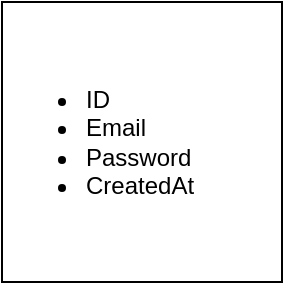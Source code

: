 <mxfile>
    <diagram id="OS2UnCGQcr4NiaXf5B9f" name="Page-1">
        <mxGraphModel dx="596" dy="320" grid="1" gridSize="10" guides="1" tooltips="1" connect="1" arrows="1" fold="1" page="1" pageScale="1" pageWidth="827" pageHeight="1169" math="0" shadow="0">
            <root>
                <mxCell id="0"/>
                <mxCell id="1" parent="0"/>
                <mxCell id="2" value="&lt;ul&gt;&lt;li&gt;ID&lt;/li&gt;&lt;li&gt;Email&lt;/li&gt;&lt;li&gt;Password&lt;/li&gt;&lt;li&gt;CreatedAt&lt;/li&gt;&lt;/ul&gt;" style="whiteSpace=wrap;html=1;aspect=fixed;align=left;" vertex="1" parent="1">
                    <mxGeometry x="40" y="40" width="140" height="140" as="geometry"/>
                </mxCell>
            </root>
        </mxGraphModel>
    </diagram>
</mxfile>